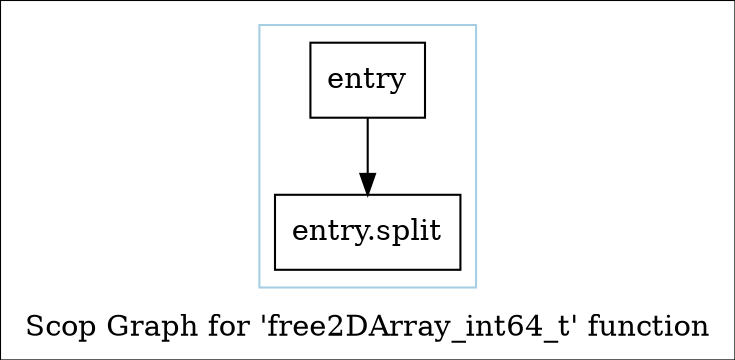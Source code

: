 digraph "Scop Graph for 'free2DArray_int64_t' function" {
	label="Scop Graph for 'free2DArray_int64_t' function";

	Node0xd3d0560 [shape=record,label="{entry}"];
	Node0xd3d0560 -> Node0xd3c3af0;
	Node0xd3c3af0 [shape=record,label="{entry.split}"];
	colorscheme = "paired12"
        subgraph cluster_0xd3c6120 {
          label = "";
          style = solid;
          color = 1
          Node0xd3d0560;
          Node0xd3c3af0;
        }
}
